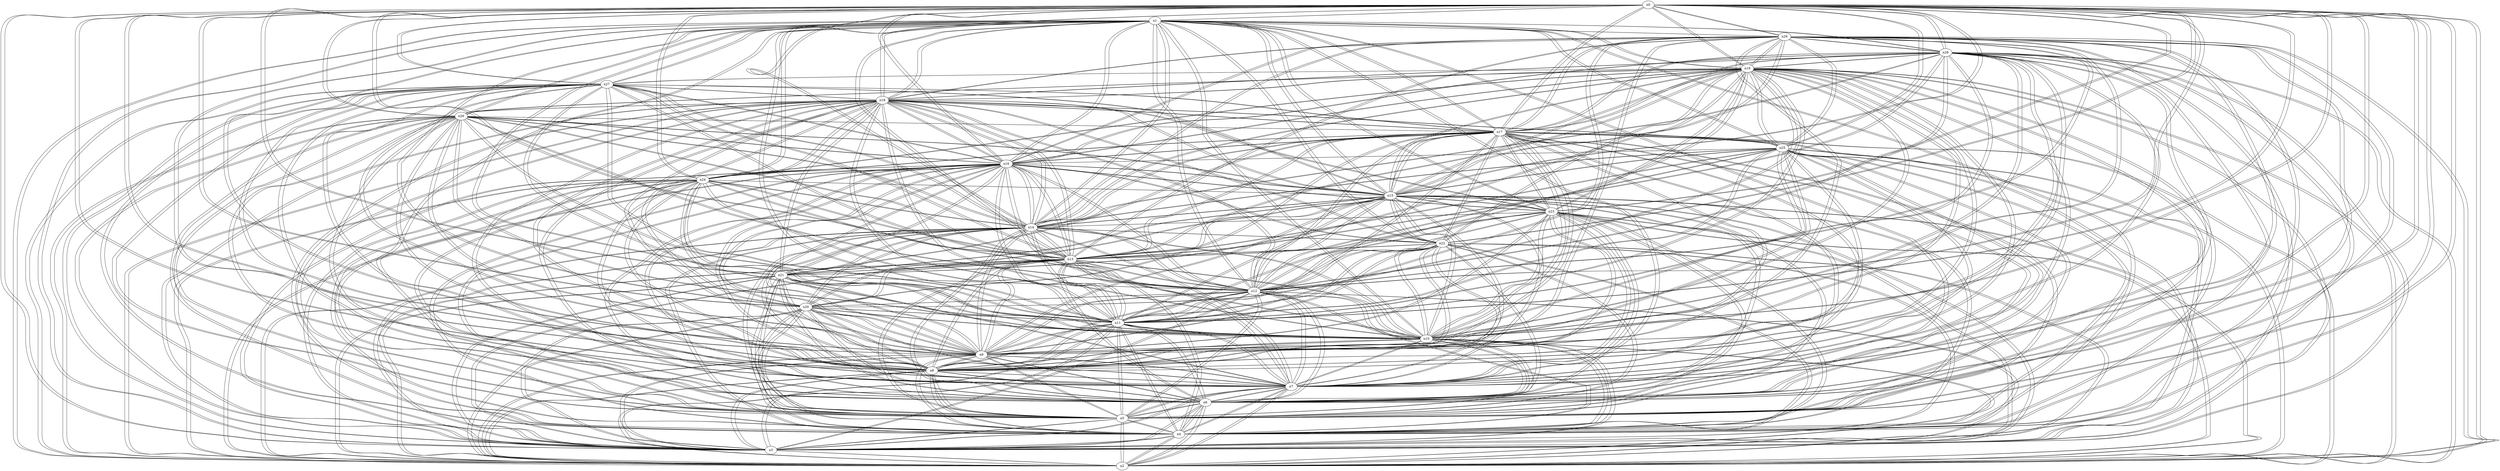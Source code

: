 graph {
n0;
n1;
n2;
n3;
n4;
n5;
n6;
n7;
n8;
n9;
n10;
n11;
n12;
n13;
n14;
n15;
n16;
n17;
n18;
n19;
n20;
n21;
n22;
n23;
n24;
n25;
n26;
n27;
n28;
n29;
n0 -- n10;
n0 -- n20;
n0 -- n16;
n0 -- n1;
n0 -- n22;
n0 -- n4;
n0 -- n19;
n0 -- n29;
n0 -- n8;
n0 -- n24;
n0 -- n21;
n0 -- n13;
n0 -- n6;
n0 -- n9;
n0 -- n12;
n0 -- n3;
n0 -- n5;
n0 -- n27;
n0 -- n14;
n0 -- n2;
n0 -- n11;
n0 -- n26;
n0 -- n17;
n0 -- n7;
n0 -- n15;
n0 -- n18;
n0 -- n28;
n0 -- n23;
n0 -- n25;
n1 -- n10;
n1 -- n20;
n1 -- n16;
n1 -- n0;
n1 -- n22;
n1 -- n4;
n1 -- n19;
n1 -- n29;
n1 -- n8;
n1 -- n24;
n1 -- n21;
n1 -- n13;
n1 -- n6;
n1 -- n9;
n1 -- n12;
n1 -- n3;
n1 -- n5;
n1 -- n27;
n1 -- n14;
n1 -- n2;
n1 -- n11;
n1 -- n26;
n1 -- n17;
n1 -- n7;
n1 -- n15;
n1 -- n18;
n1 -- n28;
n1 -- n23;
n1 -- n25;
n2 -- n10;
n2 -- n20;
n2 -- n16;
n2 -- n0;
n2 -- n1;
n2 -- n22;
n2 -- n4;
n2 -- n19;
n2 -- n29;
n2 -- n8;
n2 -- n24;
n2 -- n21;
n2 -- n13;
n2 -- n6;
n2 -- n9;
n2 -- n12;
n2 -- n3;
n2 -- n5;
n2 -- n27;
n2 -- n14;
n2 -- n11;
n2 -- n26;
n2 -- n17;
n2 -- n7;
n2 -- n15;
n2 -- n18;
n2 -- n28;
n2 -- n23;
n2 -- n25;
n3 -- n10;
n3 -- n20;
n3 -- n16;
n3 -- n0;
n3 -- n1;
n3 -- n22;
n3 -- n4;
n3 -- n19;
n3 -- n29;
n3 -- n8;
n3 -- n24;
n3 -- n21;
n3 -- n13;
n3 -- n6;
n3 -- n9;
n3 -- n12;
n3 -- n5;
n3 -- n27;
n3 -- n14;
n3 -- n2;
n3 -- n11;
n3 -- n26;
n3 -- n17;
n3 -- n7;
n3 -- n15;
n3 -- n18;
n3 -- n28;
n3 -- n23;
n3 -- n25;
n4 -- n10;
n4 -- n20;
n4 -- n16;
n4 -- n0;
n4 -- n1;
n4 -- n22;
n4 -- n19;
n4 -- n29;
n4 -- n8;
n4 -- n24;
n4 -- n21;
n4 -- n13;
n4 -- n6;
n4 -- n9;
n4 -- n12;
n4 -- n3;
n4 -- n5;
n4 -- n27;
n4 -- n14;
n4 -- n2;
n4 -- n11;
n4 -- n26;
n4 -- n17;
n4 -- n7;
n4 -- n15;
n4 -- n18;
n4 -- n28;
n4 -- n23;
n4 -- n25;
n5 -- n10;
n5 -- n20;
n5 -- n16;
n5 -- n0;
n5 -- n1;
n5 -- n22;
n5 -- n4;
n5 -- n19;
n5 -- n29;
n5 -- n8;
n5 -- n24;
n5 -- n21;
n5 -- n13;
n5 -- n6;
n5 -- n9;
n5 -- n12;
n5 -- n3;
n5 -- n27;
n5 -- n14;
n5 -- n2;
n5 -- n11;
n5 -- n26;
n5 -- n17;
n5 -- n7;
n5 -- n15;
n5 -- n18;
n5 -- n28;
n5 -- n23;
n5 -- n25;
n6 -- n10;
n6 -- n20;
n6 -- n16;
n6 -- n0;
n6 -- n1;
n6 -- n22;
n6 -- n4;
n6 -- n19;
n6 -- n29;
n6 -- n8;
n6 -- n24;
n6 -- n21;
n6 -- n13;
n6 -- n9;
n6 -- n12;
n6 -- n3;
n6 -- n5;
n6 -- n27;
n6 -- n14;
n6 -- n2;
n6 -- n11;
n6 -- n26;
n6 -- n17;
n6 -- n7;
n6 -- n15;
n6 -- n18;
n6 -- n28;
n6 -- n23;
n6 -- n25;
n7 -- n10;
n7 -- n20;
n7 -- n16;
n7 -- n0;
n7 -- n1;
n7 -- n22;
n7 -- n4;
n7 -- n19;
n7 -- n29;
n7 -- n8;
n7 -- n24;
n7 -- n21;
n7 -- n13;
n7 -- n6;
n7 -- n9;
n7 -- n12;
n7 -- n3;
n7 -- n5;
n7 -- n27;
n7 -- n14;
n7 -- n2;
n7 -- n11;
n7 -- n26;
n7 -- n17;
n7 -- n15;
n7 -- n18;
n7 -- n28;
n7 -- n23;
n7 -- n25;
n8 -- n10;
n8 -- n20;
n8 -- n16;
n8 -- n0;
n8 -- n1;
n8 -- n22;
n8 -- n4;
n8 -- n19;
n8 -- n29;
n8 -- n24;
n8 -- n21;
n8 -- n13;
n8 -- n6;
n8 -- n9;
n8 -- n12;
n8 -- n3;
n8 -- n5;
n8 -- n27;
n8 -- n14;
n8 -- n2;
n8 -- n11;
n8 -- n26;
n8 -- n17;
n8 -- n7;
n8 -- n15;
n8 -- n18;
n8 -- n28;
n8 -- n23;
n8 -- n25;
n9 -- n10;
n9 -- n20;
n9 -- n16;
n9 -- n0;
n9 -- n1;
n9 -- n22;
n9 -- n4;
n9 -- n19;
n9 -- n29;
n9 -- n8;
n9 -- n24;
n9 -- n21;
n9 -- n13;
n9 -- n6;
n9 -- n12;
n9 -- n3;
n9 -- n5;
n9 -- n27;
n9 -- n14;
n9 -- n2;
n9 -- n11;
n9 -- n26;
n9 -- n17;
n9 -- n7;
n9 -- n15;
n9 -- n18;
n9 -- n28;
n9 -- n23;
n9 -- n25;
n10 -- n20;
n10 -- n16;
n10 -- n0;
n10 -- n1;
n10 -- n22;
n10 -- n4;
n10 -- n19;
n10 -- n29;
n10 -- n8;
n10 -- n24;
n10 -- n21;
n10 -- n13;
n10 -- n6;
n10 -- n9;
n10 -- n12;
n10 -- n3;
n10 -- n5;
n10 -- n27;
n10 -- n14;
n10 -- n2;
n10 -- n11;
n10 -- n26;
n10 -- n17;
n10 -- n7;
n10 -- n15;
n10 -- n18;
n10 -- n28;
n10 -- n23;
n10 -- n25;
n11 -- n10;
n11 -- n20;
n11 -- n16;
n11 -- n0;
n11 -- n1;
n11 -- n22;
n11 -- n4;
n11 -- n19;
n11 -- n29;
n11 -- n8;
n11 -- n24;
n11 -- n21;
n11 -- n13;
n11 -- n6;
n11 -- n9;
n11 -- n12;
n11 -- n3;
n11 -- n5;
n11 -- n27;
n11 -- n14;
n11 -- n2;
n11 -- n26;
n11 -- n17;
n11 -- n7;
n11 -- n15;
n11 -- n18;
n11 -- n28;
n11 -- n23;
n11 -- n25;
n12 -- n10;
n12 -- n20;
n12 -- n16;
n12 -- n0;
n12 -- n1;
n12 -- n22;
n12 -- n4;
n12 -- n19;
n12 -- n29;
n12 -- n8;
n12 -- n24;
n12 -- n21;
n12 -- n13;
n12 -- n6;
n12 -- n9;
n12 -- n3;
n12 -- n5;
n12 -- n27;
n12 -- n14;
n12 -- n2;
n12 -- n11;
n12 -- n26;
n12 -- n17;
n12 -- n7;
n12 -- n15;
n12 -- n18;
n12 -- n28;
n12 -- n23;
n12 -- n25;
n13 -- n10;
n13 -- n20;
n13 -- n16;
n13 -- n0;
n13 -- n1;
n13 -- n22;
n13 -- n4;
n13 -- n19;
n13 -- n29;
n13 -- n8;
n13 -- n24;
n13 -- n21;
n13 -- n6;
n13 -- n9;
n13 -- n12;
n13 -- n3;
n13 -- n5;
n13 -- n27;
n13 -- n14;
n13 -- n2;
n13 -- n11;
n13 -- n26;
n13 -- n17;
n13 -- n7;
n13 -- n15;
n13 -- n18;
n13 -- n28;
n13 -- n23;
n13 -- n25;
n14 -- n10;
n14 -- n20;
n14 -- n16;
n14 -- n0;
n14 -- n1;
n14 -- n22;
n14 -- n4;
n14 -- n19;
n14 -- n29;
n14 -- n8;
n14 -- n24;
n14 -- n21;
n14 -- n13;
n14 -- n6;
n14 -- n9;
n14 -- n12;
n14 -- n3;
n14 -- n5;
n14 -- n27;
n14 -- n2;
n14 -- n11;
n14 -- n26;
n14 -- n17;
n14 -- n7;
n14 -- n15;
n14 -- n18;
n14 -- n28;
n14 -- n23;
n14 -- n25;
n15 -- n10;
n15 -- n20;
n15 -- n16;
n15 -- n0;
n15 -- n1;
n15 -- n22;
n15 -- n4;
n15 -- n19;
n15 -- n29;
n15 -- n8;
n15 -- n24;
n15 -- n21;
n15 -- n13;
n15 -- n6;
n15 -- n9;
n15 -- n12;
n15 -- n3;
n15 -- n5;
n15 -- n27;
n15 -- n14;
n15 -- n2;
n15 -- n11;
n15 -- n26;
n15 -- n17;
n15 -- n7;
n15 -- n18;
n15 -- n28;
n15 -- n23;
n15 -- n25;
n16 -- n10;
n16 -- n20;
n16 -- n0;
n16 -- n1;
n16 -- n22;
n16 -- n4;
n16 -- n19;
n16 -- n29;
n16 -- n8;
n16 -- n24;
n16 -- n21;
n16 -- n13;
n16 -- n6;
n16 -- n9;
n16 -- n12;
n16 -- n3;
n16 -- n5;
n16 -- n27;
n16 -- n14;
n16 -- n2;
n16 -- n11;
n16 -- n26;
n16 -- n17;
n16 -- n7;
n16 -- n15;
n16 -- n18;
n16 -- n28;
n16 -- n23;
n16 -- n25;
n17 -- n10;
n17 -- n20;
n17 -- n16;
n17 -- n0;
n17 -- n1;
n17 -- n22;
n17 -- n4;
n17 -- n19;
n17 -- n29;
n17 -- n8;
n17 -- n24;
n17 -- n21;
n17 -- n13;
n17 -- n6;
n17 -- n9;
n17 -- n12;
n17 -- n3;
n17 -- n5;
n17 -- n27;
n17 -- n14;
n17 -- n2;
n17 -- n11;
n17 -- n26;
n17 -- n7;
n17 -- n15;
n17 -- n18;
n17 -- n28;
n17 -- n23;
n17 -- n25;
n18 -- n10;
n18 -- n20;
n18 -- n16;
n18 -- n0;
n18 -- n1;
n18 -- n22;
n18 -- n4;
n18 -- n19;
n18 -- n29;
n18 -- n8;
n18 -- n24;
n18 -- n21;
n18 -- n13;
n18 -- n6;
n18 -- n9;
n18 -- n12;
n18 -- n3;
n18 -- n5;
n18 -- n27;
n18 -- n14;
n18 -- n2;
n18 -- n11;
n18 -- n26;
n18 -- n17;
n18 -- n7;
n18 -- n15;
n18 -- n28;
n18 -- n23;
n18 -- n25;
n19 -- n10;
n19 -- n20;
n19 -- n16;
n19 -- n0;
n19 -- n1;
n19 -- n22;
n19 -- n4;
n19 -- n29;
n19 -- n8;
n19 -- n24;
n19 -- n21;
n19 -- n13;
n19 -- n6;
n19 -- n9;
n19 -- n12;
n19 -- n3;
n19 -- n5;
n19 -- n27;
n19 -- n14;
n19 -- n2;
n19 -- n11;
n19 -- n26;
n19 -- n17;
n19 -- n7;
n19 -- n15;
n19 -- n18;
n19 -- n28;
n19 -- n23;
n19 -- n25;
n20 -- n10;
n20 -- n13;
n20 -- n6;
n20 -- n9;
n20 -- n12;
n20 -- n16;
n20 -- n3;
n20 -- n0;
n20 -- n5;
n20 -- n14;
n20 -- n1;
n20 -- n4;
n20 -- n2;
n20 -- n19;
n20 -- n11;
n20 -- n8;
n20 -- n17;
n20 -- n7;
n20 -- n15;
n20 -- n18;
n21 -- n10;
n21 -- n13;
n21 -- n6;
n21 -- n9;
n21 -- n12;
n21 -- n16;
n21 -- n3;
n21 -- n0;
n21 -- n5;
n21 -- n14;
n21 -- n1;
n21 -- n4;
n21 -- n2;
n21 -- n19;
n21 -- n11;
n21 -- n8;
n21 -- n17;
n21 -- n7;
n21 -- n15;
n21 -- n18;
n22 -- n10;
n22 -- n13;
n22 -- n6;
n22 -- n9;
n22 -- n12;
n22 -- n16;
n22 -- n3;
n22 -- n0;
n22 -- n5;
n22 -- n14;
n22 -- n1;
n22 -- n4;
n22 -- n2;
n22 -- n19;
n22 -- n11;
n22 -- n8;
n22 -- n17;
n22 -- n7;
n22 -- n15;
n22 -- n18;
n23 -- n10;
n23 -- n13;
n23 -- n6;
n23 -- n9;
n23 -- n12;
n23 -- n16;
n23 -- n3;
n23 -- n0;
n23 -- n5;
n23 -- n14;
n23 -- n1;
n23 -- n4;
n23 -- n2;
n23 -- n19;
n23 -- n11;
n23 -- n8;
n23 -- n17;
n23 -- n7;
n23 -- n15;
n23 -- n18;
n24 -- n10;
n24 -- n13;
n24 -- n6;
n24 -- n9;
n24 -- n12;
n24 -- n16;
n24 -- n3;
n24 -- n0;
n24 -- n5;
n24 -- n14;
n24 -- n1;
n24 -- n4;
n24 -- n2;
n24 -- n19;
n24 -- n11;
n24 -- n8;
n24 -- n17;
n24 -- n7;
n24 -- n15;
n24 -- n18;
n25 -- n10;
n25 -- n13;
n25 -- n6;
n25 -- n9;
n25 -- n12;
n25 -- n16;
n25 -- n3;
n25 -- n0;
n25 -- n5;
n25 -- n14;
n25 -- n1;
n25 -- n4;
n25 -- n2;
n25 -- n19;
n25 -- n11;
n25 -- n29;
n25 -- n8;
n25 -- n17;
n25 -- n7;
n25 -- n15;
n25 -- n18;
n26 -- n10;
n26 -- n13;
n26 -- n6;
n26 -- n9;
n26 -- n12;
n26 -- n16;
n26 -- n3;
n26 -- n0;
n26 -- n5;
n26 -- n14;
n26 -- n1;
n26 -- n4;
n26 -- n2;
n26 -- n19;
n26 -- n11;
n26 -- n8;
n26 -- n17;
n26 -- n7;
n26 -- n15;
n26 -- n18;
n27 -- n10;
n27 -- n13;
n27 -- n6;
n27 -- n9;
n27 -- n12;
n27 -- n16;
n27 -- n3;
n27 -- n0;
n27 -- n5;
n27 -- n14;
n27 -- n1;
n27 -- n4;
n27 -- n2;
n27 -- n19;
n27 -- n11;
n27 -- n8;
n27 -- n17;
n27 -- n7;
n27 -- n15;
n27 -- n18;
n28 -- n10;
n28 -- n13;
n28 -- n6;
n28 -- n9;
n28 -- n12;
n28 -- n16;
n28 -- n3;
n28 -- n0;
n28 -- n5;
n28 -- n14;
n28 -- n1;
n28 -- n4;
n28 -- n2;
n28 -- n19;
n28 -- n11;
n28 -- n29;
n28 -- n8;
n28 -- n17;
n28 -- n7;
n28 -- n15;
n28 -- n18;
n29 -- n10;
n29 -- n13;
n29 -- n6;
n29 -- n9;
n29 -- n12;
n29 -- n16;
n29 -- n3;
n29 -- n0;
n29 -- n5;
n29 -- n14;
n29 -- n1;
n29 -- n4;
n29 -- n2;
n29 -- n19;
n29 -- n11;
n29 -- n8;
n29 -- n17;
n29 -- n7;
n29 -- n15;
n29 -- n18;
n29 -- n28;
n29 -- n25;
}
